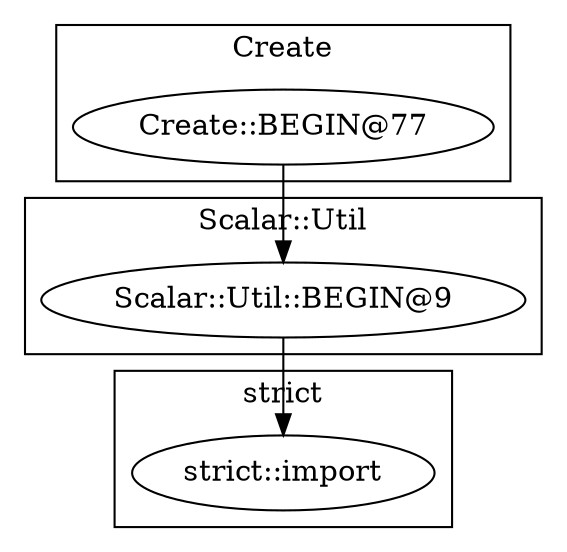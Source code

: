 digraph {
graph [overlap=false]
subgraph cluster_strict {
	label="strict";
	"strict::import";
}
subgraph cluster_Scalar_Util {
	label="Scalar::Util";
	"Scalar::Util::BEGIN@9";
}
subgraph cluster_Create {
	label="Create";
	"Create::BEGIN@77";
}
"Create::BEGIN@77" -> "Scalar::Util::BEGIN@9";
"Scalar::Util::BEGIN@9" -> "strict::import";
}
